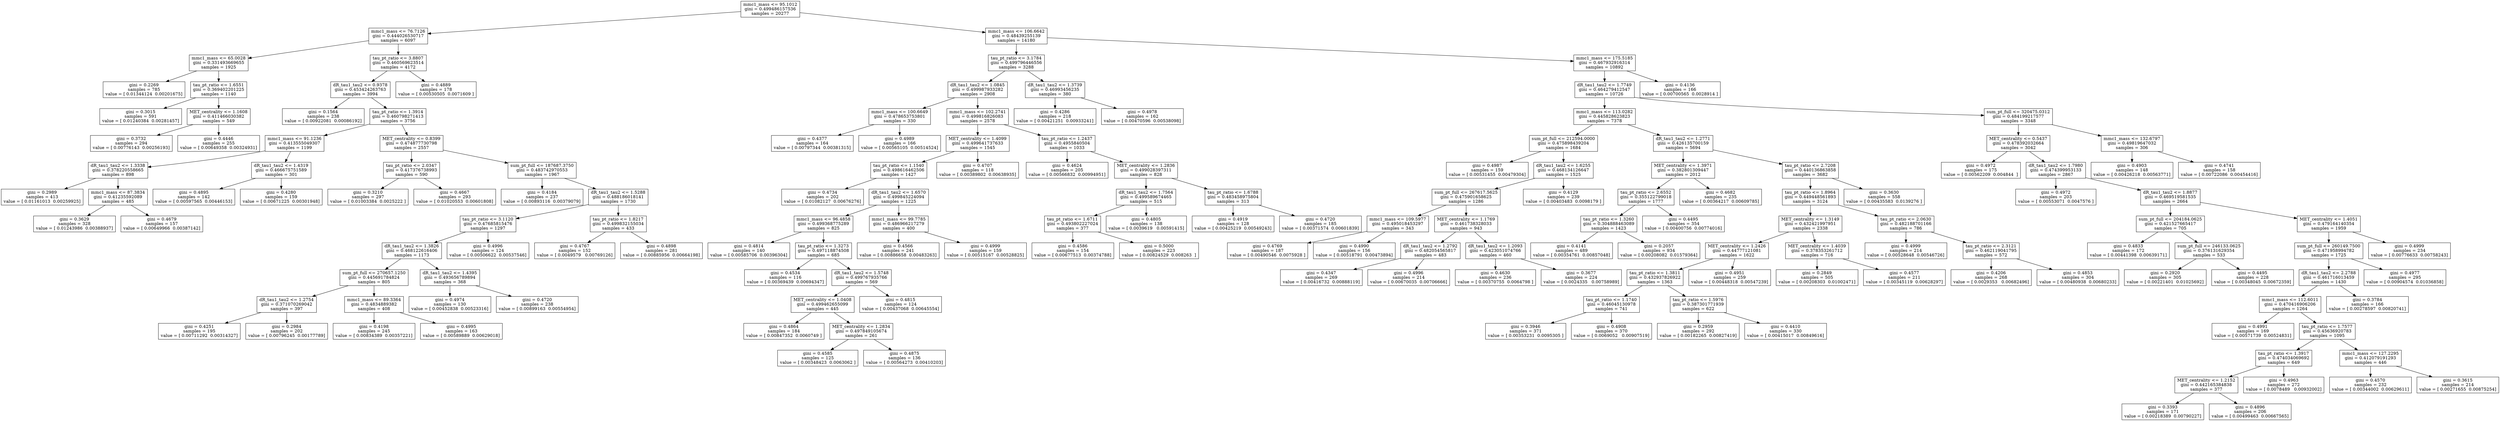 digraph Tree {
0 [label="mmc1_mass <= 95.1012\ngini = 0.499486157536\nsamples = 20277", shape="box"] ;
1 [label="mmc1_mass <= 76.7126\ngini = 0.444026530717\nsamples = 6097", shape="box"] ;
0 -> 1 ;
2 [label="mmc1_mass <= 65.0028\ngini = 0.331493669655\nsamples = 1925", shape="box"] ;
1 -> 2 ;
3 [label="gini = 0.2269\nsamples = 785\nvalue = [ 0.01344124  0.00201675]", shape="box"] ;
2 -> 3 ;
4 [label="tau_pt_ratio <= 1.6551\ngini = 0.369402201225\nsamples = 1140", shape="box"] ;
2 -> 4 ;
5 [label="gini = 0.3015\nsamples = 591\nvalue = [ 0.01240384  0.00281457]", shape="box"] ;
4 -> 5 ;
6 [label="MET_centrality <= 1.1608\ngini = 0.411466030382\nsamples = 549", shape="box"] ;
4 -> 6 ;
7 [label="gini = 0.3732\nsamples = 294\nvalue = [ 0.00776143  0.00256193]", shape="box"] ;
6 -> 7 ;
8 [label="gini = 0.4446\nsamples = 255\nvalue = [ 0.00649358  0.00324931]", shape="box"] ;
6 -> 8 ;
9 [label="tau_pt_ratio <= 3.8807\ngini = 0.460569623514\nsamples = 4172", shape="box"] ;
1 -> 9 ;
10 [label="dR_tau1_tau2 <= 0.9378\ngini = 0.453424263763\nsamples = 3994", shape="box"] ;
9 -> 10 ;
11 [label="gini = 0.1564\nsamples = 238\nvalue = [ 0.00922081  0.00086192]", shape="box"] ;
10 -> 11 ;
12 [label="tau_pt_ratio <= 1.3914\ngini = 0.460798271413\nsamples = 3756", shape="box"] ;
10 -> 12 ;
13 [label="mmc1_mass <= 91.1236\ngini = 0.413555049307\nsamples = 1199", shape="box"] ;
12 -> 13 ;
14 [label="dR_tau1_tau2 <= 1.3338\ngini = 0.378220558665\nsamples = 898", shape="box"] ;
13 -> 14 ;
15 [label="gini = 0.2989\nsamples = 413\nvalue = [ 0.01161013  0.00259925]", shape="box"] ;
14 -> 15 ;
16 [label="mmc1_mass <= 87.3834\ngini = 0.41235592089\nsamples = 485", shape="box"] ;
14 -> 16 ;
17 [label="gini = 0.3629\nsamples = 328\nvalue = [ 0.01243986  0.00388937]", shape="box"] ;
16 -> 17 ;
18 [label="gini = 0.4679\nsamples = 157\nvalue = [ 0.00649966  0.00387142]", shape="box"] ;
16 -> 18 ;
19 [label="dR_tau1_tau2 <= 1.4319\ngini = 0.466675751589\nsamples = 301", shape="box"] ;
13 -> 19 ;
20 [label="gini = 0.4895\nsamples = 142\nvalue = [ 0.00597565  0.00446153]", shape="box"] ;
19 -> 20 ;
21 [label="gini = 0.4280\nsamples = 159\nvalue = [ 0.00671225  0.00301948]", shape="box"] ;
19 -> 21 ;
22 [label="MET_centrality <= 0.8399\ngini = 0.474877730798\nsamples = 2557", shape="box"] ;
12 -> 22 ;
23 [label="tau_pt_ratio <= 2.0347\ngini = 0.417376738993\nsamples = 590", shape="box"] ;
22 -> 23 ;
24 [label="gini = 0.3210\nsamples = 297\nvalue = [ 0.01003384  0.0025222 ]", shape="box"] ;
23 -> 24 ;
25 [label="gini = 0.4667\nsamples = 293\nvalue = [ 0.01020553  0.00601808]", shape="box"] ;
23 -> 25 ;
26 [label="sum_pt_full <= 187687.3750\ngini = 0.483742970553\nsamples = 1967", shape="box"] ;
22 -> 26 ;
27 [label="gini = 0.4184\nsamples = 237\nvalue = [ 0.00893116  0.00379079]", shape="box"] ;
26 -> 27 ;
28 [label="dR_tau1_tau2 <= 1.5288\ngini = 0.488186018141\nsamples = 1730", shape="box"] ;
26 -> 28 ;
29 [label="tau_pt_ratio <= 3.1120\ngini = 0.47685815476\nsamples = 1297", shape="box"] ;
28 -> 29 ;
30 [label="dR_tau1_tau2 <= 1.3826\ngini = 0.468122616406\nsamples = 1173", shape="box"] ;
29 -> 30 ;
31 [label="sum_pt_full <= 270657.1250\ngini = 0.445691784824\nsamples = 805", shape="box"] ;
30 -> 31 ;
32 [label="dR_tau1_tau2 <= 1.2754\ngini = 0.371070269042\nsamples = 397", shape="box"] ;
31 -> 32 ;
33 [label="gini = 0.4251\nsamples = 195\nvalue = [ 0.00711292  0.00314327]", shape="box"] ;
32 -> 33 ;
34 [label="gini = 0.2984\nsamples = 202\nvalue = [ 0.00796245  0.00177789]", shape="box"] ;
32 -> 34 ;
35 [label="mmc1_mass <= 89.3364\ngini = 0.4834889382\nsamples = 408", shape="box"] ;
31 -> 35 ;
36 [label="gini = 0.4198\nsamples = 245\nvalue = [ 0.00834389  0.00357221]", shape="box"] ;
35 -> 36 ;
37 [label="gini = 0.4995\nsamples = 163\nvalue = [ 0.00589889  0.00629018]", shape="box"] ;
35 -> 37 ;
38 [label="dR_tau1_tau2 <= 1.4395\ngini = 0.493656789894\nsamples = 368", shape="box"] ;
30 -> 38 ;
39 [label="gini = 0.4974\nsamples = 130\nvalue = [ 0.00452838  0.00523316]", shape="box"] ;
38 -> 39 ;
40 [label="gini = 0.4720\nsamples = 238\nvalue = [ 0.00899163  0.00554954]", shape="box"] ;
38 -> 40 ;
41 [label="gini = 0.4996\nsamples = 124\nvalue = [ 0.00506622  0.00537546]", shape="box"] ;
29 -> 41 ;
42 [label="tau_pt_ratio <= 1.8217\ngini = 0.499832155034\nsamples = 433", shape="box"] ;
28 -> 42 ;
43 [label="gini = 0.4767\nsamples = 152\nvalue = [ 0.0049579   0.00769126]", shape="box"] ;
42 -> 43 ;
44 [label="gini = 0.4898\nsamples = 281\nvalue = [ 0.00885956  0.00664198]", shape="box"] ;
42 -> 44 ;
45 [label="gini = 0.4889\nsamples = 178\nvalue = [ 0.00530505  0.0071609 ]", shape="box"] ;
9 -> 45 ;
46 [label="mmc1_mass <= 106.6642\ngini = 0.48439255139\nsamples = 14180", shape="box"] ;
0 -> 46 ;
47 [label="tau_pt_ratio <= 3.1784\ngini = 0.499796446556\nsamples = 3288", shape="box"] ;
46 -> 47 ;
48 [label="dR_tau1_tau2 <= 1.0845\ngini = 0.499987933282\nsamples = 2908", shape="box"] ;
47 -> 48 ;
49 [label="mmc1_mass <= 100.6649\ngini = 0.478653753801\nsamples = 330", shape="box"] ;
48 -> 49 ;
50 [label="gini = 0.4377\nsamples = 164\nvalue = [ 0.00797344  0.00381315]", shape="box"] ;
49 -> 50 ;
51 [label="gini = 0.4989\nsamples = 166\nvalue = [ 0.00565105  0.00514524]", shape="box"] ;
49 -> 51 ;
52 [label="mmc1_mass <= 102.2741\ngini = 0.499816826083\nsamples = 2578", shape="box"] ;
48 -> 52 ;
53 [label="MET_centrality <= 1.4099\ngini = 0.499641737633\nsamples = 1545", shape="box"] ;
52 -> 53 ;
54 [label="tau_pt_ratio <= 1.1540\ngini = 0.498616462506\nsamples = 1427", shape="box"] ;
53 -> 54 ;
55 [label="gini = 0.4734\nsamples = 202\nvalue = [ 0.01082127  0.00676276]", shape="box"] ;
54 -> 55 ;
56 [label="dR_tau1_tau2 <= 1.6570\ngini = 0.499845224094\nsamples = 1225", shape="box"] ;
54 -> 56 ;
57 [label="mmc1_mass <= 96.4858\ngini = 0.499368775289\nsamples = 825", shape="box"] ;
56 -> 57 ;
58 [label="gini = 0.4814\nsamples = 140\nvalue = [ 0.00585706  0.00396304]", shape="box"] ;
57 -> 58 ;
59 [label="tau_pt_ratio <= 1.3273\ngini = 0.497118874508\nsamples = 685", shape="box"] ;
57 -> 59 ;
60 [label="gini = 0.4534\nsamples = 116\nvalue = [ 0.00369439  0.00694347]", shape="box"] ;
59 -> 60 ;
61 [label="dR_tau1_tau2 <= 1.5748\ngini = 0.499767935766\nsamples = 569", shape="box"] ;
59 -> 61 ;
62 [label="MET_centrality <= 1.0408\ngini = 0.499462655099\nsamples = 445", shape="box"] ;
61 -> 62 ;
63 [label="gini = 0.4864\nsamples = 184\nvalue = [ 0.00847352  0.0060749 ]", shape="box"] ;
62 -> 63 ;
64 [label="MET_centrality <= 1.2834\ngini = 0.497849105674\nsamples = 261", shape="box"] ;
62 -> 64 ;
65 [label="gini = 0.4585\nsamples = 125\nvalue = [ 0.00348423  0.0063062 ]", shape="box"] ;
64 -> 65 ;
66 [label="gini = 0.4875\nsamples = 136\nvalue = [ 0.00564273  0.00410203]", shape="box"] ;
64 -> 66 ;
67 [label="gini = 0.4815\nsamples = 124\nvalue = [ 0.00437068  0.00645554]", shape="box"] ;
61 -> 67 ;
68 [label="mmc1_mass <= 99.7785\ngini = 0.486966217279\nsamples = 400", shape="box"] ;
56 -> 68 ;
69 [label="gini = 0.4566\nsamples = 241\nvalue = [ 0.00886658  0.00483263]", shape="box"] ;
68 -> 69 ;
70 [label="gini = 0.4999\nsamples = 159\nvalue = [ 0.00515167  0.00528825]", shape="box"] ;
68 -> 70 ;
71 [label="gini = 0.4707\nsamples = 118\nvalue = [ 0.00389802  0.00638935]", shape="box"] ;
53 -> 71 ;
72 [label="tau_pt_ratio <= 1.2437\ngini = 0.4955840504\nsamples = 1033", shape="box"] ;
52 -> 72 ;
73 [label="gini = 0.4624\nsamples = 205\nvalue = [ 0.00566832  0.00994951]", shape="box"] ;
72 -> 73 ;
74 [label="MET_centrality <= 1.2836\ngini = 0.499028397311\nsamples = 828", shape="box"] ;
72 -> 74 ;
75 [label="dR_tau1_tau2 <= 1.7564\ngini = 0.499589674465\nsamples = 515", shape="box"] ;
74 -> 75 ;
76 [label="tau_pt_ratio <= 1.6711\ngini = 0.493802227024\nsamples = 377", shape="box"] ;
75 -> 76 ;
77 [label="gini = 0.4586\nsamples = 154\nvalue = [ 0.00677513  0.00374788]", shape="box"] ;
76 -> 77 ;
78 [label="gini = 0.5000\nsamples = 223\nvalue = [ 0.00824529  0.008263  ]", shape="box"] ;
76 -> 78 ;
79 [label="gini = 0.4805\nsamples = 138\nvalue = [ 0.0039619   0.00591415]", shape="box"] ;
75 -> 79 ;
80 [label="tau_pt_ratio <= 1.6788\ngini = 0.483458975804\nsamples = 313", shape="box"] ;
74 -> 80 ;
81 [label="gini = 0.4919\nsamples = 128\nvalue = [ 0.00425219  0.00549243]", shape="box"] ;
80 -> 81 ;
82 [label="gini = 0.4720\nsamples = 185\nvalue = [ 0.00371574  0.00601839]", shape="box"] ;
80 -> 82 ;
83 [label="dR_tau1_tau2 <= 1.3739\ngini = 0.46993456235\nsamples = 380", shape="box"] ;
47 -> 83 ;
84 [label="gini = 0.4286\nsamples = 218\nvalue = [ 0.00421251  0.00933241]", shape="box"] ;
83 -> 84 ;
85 [label="gini = 0.4978\nsamples = 162\nvalue = [ 0.00470596  0.00538098]", shape="box"] ;
83 -> 85 ;
86 [label="mmc1_mass <= 175.5185\ngini = 0.467932916314\nsamples = 10892", shape="box"] ;
46 -> 86 ;
87 [label="dR_tau1_tau2 <= 1.7749\ngini = 0.464279412547\nsamples = 10726", shape="box"] ;
86 -> 87 ;
88 [label="mmc1_mass <= 113.0282\ngini = 0.445828623823\nsamples = 7378", shape="box"] ;
87 -> 88 ;
89 [label="sum_pt_full <= 212594.0000\ngini = 0.475898439204\nsamples = 1684", shape="box"] ;
88 -> 89 ;
90 [label="gini = 0.4987\nsamples = 159\nvalue = [ 0.00531455  0.00479304]", shape="box"] ;
89 -> 90 ;
91 [label="dR_tau1_tau2 <= 1.6255\ngini = 0.468134126647\nsamples = 1525", shape="box"] ;
89 -> 91 ;
92 [label="sum_pt_full <= 267617.5625\ngini = 0.475901658625\nsamples = 1286", shape="box"] ;
91 -> 92 ;
93 [label="mmc1_mass <= 109.5977\ngini = 0.495018453297\nsamples = 343", shape="box"] ;
92 -> 93 ;
94 [label="gini = 0.4769\nsamples = 187\nvalue = [ 0.00490546  0.0075928 ]", shape="box"] ;
93 -> 94 ;
95 [label="gini = 0.4990\nsamples = 156\nvalue = [ 0.00518791  0.00473894]", shape="box"] ;
93 -> 95 ;
96 [label="MET_centrality <= 1.1769\ngini = 0.461738328033\nsamples = 943", shape="box"] ;
92 -> 96 ;
97 [label="dR_tau1_tau2 <= 1.2792\ngini = 0.482054565817\nsamples = 483", shape="box"] ;
96 -> 97 ;
98 [label="gini = 0.4347\nsamples = 269\nvalue = [ 0.00416732  0.00888119]", shape="box"] ;
97 -> 98 ;
99 [label="gini = 0.4996\nsamples = 214\nvalue = [ 0.00670035  0.00706666]", shape="box"] ;
97 -> 99 ;
100 [label="dR_tau1_tau2 <= 1.2093\ngini = 0.423051074766\nsamples = 460", shape="box"] ;
96 -> 100 ;
101 [label="gini = 0.4630\nsamples = 236\nvalue = [ 0.00370755  0.0064798 ]", shape="box"] ;
100 -> 101 ;
102 [label="gini = 0.3677\nsamples = 224\nvalue = [ 0.0024335   0.00758989]", shape="box"] ;
100 -> 102 ;
103 [label="gini = 0.4129\nsamples = 239\nvalue = [ 0.00403483  0.0098179 ]", shape="box"] ;
91 -> 103 ;
104 [label="dR_tau1_tau2 <= 1.2771\ngini = 0.426135700159\nsamples = 5694", shape="box"] ;
88 -> 104 ;
105 [label="MET_centrality <= 1.3971\ngini = 0.382801309447\nsamples = 2012", shape="box"] ;
104 -> 105 ;
106 [label="tau_pt_ratio <= 2.6552\ngini = 0.355122799018\nsamples = 1777", shape="box"] ;
105 -> 106 ;
107 [label="tau_pt_ratio <= 1.3260\ngini = 0.304888463089\nsamples = 1423", shape="box"] ;
106 -> 107 ;
108 [label="gini = 0.4141\nsamples = 489\nvalue = [ 0.00354761  0.00857048]", shape="box"] ;
107 -> 108 ;
109 [label="gini = 0.2057\nsamples = 934\nvalue = [ 0.00208082  0.01579364]", shape="box"] ;
107 -> 109 ;
110 [label="gini = 0.4495\nsamples = 354\nvalue = [ 0.00400756  0.00774016]", shape="box"] ;
106 -> 110 ;
111 [label="gini = 0.4682\nsamples = 235\nvalue = [ 0.00364217  0.00609785]", shape="box"] ;
105 -> 111 ;
112 [label="tau_pt_ratio <= 2.7208\ngini = 0.440136863858\nsamples = 3682", shape="box"] ;
104 -> 112 ;
113 [label="tau_pt_ratio <= 1.8964\ngini = 0.449448561893\nsamples = 3124", shape="box"] ;
112 -> 113 ;
114 [label="MET_centrality <= 1.3149\ngini = 0.432421997951\nsamples = 2338", shape="box"] ;
113 -> 114 ;
115 [label="MET_centrality <= 1.2426\ngini = 0.44777121081\nsamples = 1622", shape="box"] ;
114 -> 115 ;
116 [label="tau_pt_ratio <= 1.3811\ngini = 0.432937826922\nsamples = 1363", shape="box"] ;
115 -> 116 ;
117 [label="tau_pt_ratio <= 1.1740\ngini = 0.46045130978\nsamples = 741", shape="box"] ;
116 -> 117 ;
118 [label="gini = 0.3946\nsamples = 371\nvalue = [ 0.00353231  0.0095305 ]", shape="box"] ;
117 -> 118 ;
119 [label="gini = 0.4908\nsamples = 370\nvalue = [ 0.0069052   0.00907519]", shape="box"] ;
117 -> 119 ;
120 [label="tau_pt_ratio <= 1.5976\ngini = 0.387301771939\nsamples = 622", shape="box"] ;
116 -> 120 ;
121 [label="gini = 0.2959\nsamples = 292\nvalue = [ 0.00182265  0.00827419]", shape="box"] ;
120 -> 121 ;
122 [label="gini = 0.4410\nsamples = 330\nvalue = [ 0.00415017  0.00849616]", shape="box"] ;
120 -> 122 ;
123 [label="gini = 0.4951\nsamples = 259\nvalue = [ 0.00448318  0.00547239]", shape="box"] ;
115 -> 123 ;
124 [label="MET_centrality <= 1.4039\ngini = 0.378353261712\nsamples = 716", shape="box"] ;
114 -> 124 ;
125 [label="gini = 0.2849\nsamples = 505\nvalue = [ 0.00208303  0.01002471]", shape="box"] ;
124 -> 125 ;
126 [label="gini = 0.4577\nsamples = 211\nvalue = [ 0.00345119  0.00628297]", shape="box"] ;
124 -> 126 ;
127 [label="tau_pt_ratio <= 2.0630\ngini = 0.482188701166\nsamples = 786", shape="box"] ;
113 -> 127 ;
128 [label="gini = 0.4999\nsamples = 214\nvalue = [ 0.00528648  0.00546726]", shape="box"] ;
127 -> 128 ;
129 [label="tau_pt_ratio <= 2.3121\ngini = 0.462119041795\nsamples = 572", shape="box"] ;
127 -> 129 ;
130 [label="gini = 0.4206\nsamples = 268\nvalue = [ 0.0029353   0.00682496]", shape="box"] ;
129 -> 130 ;
131 [label="gini = 0.4853\nsamples = 304\nvalue = [ 0.00480938  0.00680233]", shape="box"] ;
129 -> 131 ;
132 [label="gini = 0.3630\nsamples = 558\nvalue = [ 0.00435583  0.0139276 ]", shape="box"] ;
112 -> 132 ;
133 [label="sum_pt_full <= 320475.0312\ngini = 0.484199217577\nsamples = 3348", shape="box"] ;
87 -> 133 ;
134 [label="MET_centrality <= 0.5437\ngini = 0.478392032664\nsamples = 3042", shape="box"] ;
133 -> 134 ;
135 [label="gini = 0.4972\nsamples = 175\nvalue = [ 0.00562209  0.004844  ]", shape="box"] ;
134 -> 135 ;
136 [label="dR_tau1_tau2 <= 1.7980\ngini = 0.474399953133\nsamples = 2867", shape="box"] ;
134 -> 136 ;
137 [label="gini = 0.4972\nsamples = 203\nvalue = [ 0.00553071  0.0047576 ]", shape="box"] ;
136 -> 137 ;
138 [label="dR_tau1_tau2 <= 1.8877\ngini = 0.469519581535\nsamples = 2664", shape="box"] ;
136 -> 138 ;
139 [label="sum_pt_full <= 204184.0625\ngini = 0.421527665417\nsamples = 705", shape="box"] ;
138 -> 139 ;
140 [label="gini = 0.4833\nsamples = 172\nvalue = [ 0.00441398  0.00639171]", shape="box"] ;
139 -> 140 ;
141 [label="sum_pt_full <= 246133.0625\ngini = 0.376131629354\nsamples = 533", shape="box"] ;
139 -> 141 ;
142 [label="gini = 0.2920\nsamples = 305\nvalue = [ 0.00221401  0.01025692]", shape="box"] ;
141 -> 142 ;
143 [label="gini = 0.4495\nsamples = 228\nvalue = [ 0.00348045  0.00672359]", shape="box"] ;
141 -> 143 ;
144 [label="MET_centrality <= 1.4051\ngini = 0.479164140354\nsamples = 1959", shape="box"] ;
138 -> 144 ;
145 [label="sum_pt_full <= 260149.7500\ngini = 0.471958994782\nsamples = 1725", shape="box"] ;
144 -> 145 ;
146 [label="dR_tau1_tau2 <= 2.2788\ngini = 0.461716013459\nsamples = 1430", shape="box"] ;
145 -> 146 ;
147 [label="mmc1_mass <= 112.6011\ngini = 0.470416906206\nsamples = 1264", shape="box"] ;
146 -> 147 ;
148 [label="gini = 0.4991\nsamples = 169\nvalue = [ 0.00571739  0.00524831]", shape="box"] ;
147 -> 148 ;
149 [label="tau_pt_ratio <= 1.7577\ngini = 0.45636920783\nsamples = 1095", shape="box"] ;
147 -> 149 ;
150 [label="tau_pt_ratio <= 1.3917\ngini = 0.474034069692\nsamples = 649", shape="box"] ;
149 -> 150 ;
151 [label="MET_centrality <= 1.2152\ngini = 0.442165384838\nsamples = 377", shape="box"] ;
150 -> 151 ;
152 [label="gini = 0.3393\nsamples = 171\nvalue = [ 0.00218389  0.00790227]", shape="box"] ;
151 -> 152 ;
153 [label="gini = 0.4896\nsamples = 206\nvalue = [ 0.00499463  0.00667565]", shape="box"] ;
151 -> 153 ;
154 [label="gini = 0.4963\nsamples = 272\nvalue = [ 0.0078489   0.00932002]", shape="box"] ;
150 -> 154 ;
155 [label="mmc1_mass <= 127.2295\ngini = 0.412079191293\nsamples = 446", shape="box"] ;
149 -> 155 ;
156 [label="gini = 0.4570\nsamples = 232\nvalue = [ 0.00344002  0.00629611]", shape="box"] ;
155 -> 156 ;
157 [label="gini = 0.3615\nsamples = 214\nvalue = [ 0.00271655  0.00875254]", shape="box"] ;
155 -> 157 ;
158 [label="gini = 0.3784\nsamples = 166\nvalue = [ 0.00278597  0.00820741]", shape="box"] ;
146 -> 158 ;
159 [label="gini = 0.4977\nsamples = 295\nvalue = [ 0.00904574  0.01036858]", shape="box"] ;
145 -> 159 ;
160 [label="gini = 0.4999\nsamples = 234\nvalue = [ 0.00776633  0.00758243]", shape="box"] ;
144 -> 160 ;
161 [label="mmc1_mass <= 132.6797\ngini = 0.49819647032\nsamples = 306", shape="box"] ;
133 -> 161 ;
162 [label="gini = 0.4903\nsamples = 148\nvalue = [ 0.00426218  0.00563771]", shape="box"] ;
161 -> 162 ;
163 [label="gini = 0.4741\nsamples = 158\nvalue = [ 0.00722086  0.00454416]", shape="box"] ;
161 -> 163 ;
164 [label="gini = 0.4136\nsamples = 166\nvalue = [ 0.00700565  0.0028914 ]", shape="box"] ;
86 -> 164 ;
}
